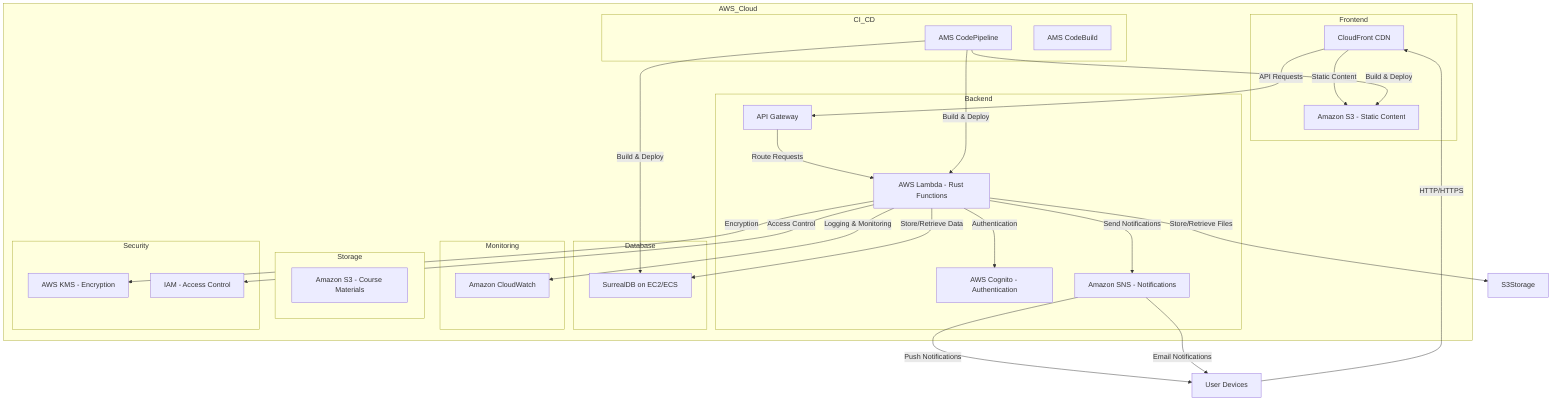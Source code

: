 graph TD
    subgraph AWS_Cloud
        subgraph Frontend
            S3[Amazon S3 - Static Content]
            CDN[CloudFront CDN]
        end
        subgraph Backend
            APIGW[API Gateway]
            Lambda[AWS Lambda - Rust Functions]
            Cognito[AWS Cognito - Authentication]
            SNS[Amazon SNS - Notifications]
        end
        subgraph Database
            SurrealDB[SurrealDB on EC2/ECS]
        end
        subgraph Storage
            SSStorage[Amazon S3 - Course Materials]
        end
        subgraph Monitoring
            CloudWatch[Amazon CloudWatch]
        end
        subgraph Security
            KMS[AWS KMS - Encryption]
            IAM[IAM - Access Control]
        end
        subgraph CI_CD
            CodePipeline[AMS CodePipeline]
            CodeBuild[AMS CodeBuild]
        end
    end
    User[User Devices] -->|HTTP/HTTPS| CDN
    CDN -->|Static Content| S3
    CDN -->|API Requests| APIGW
    APIGW -->|Route Requests| Lambda
    Lambda -->|Store/Retrieve Data| SurrealDB
    Lambda -->|Store/Retrieve Files| S3Storage
    Lambda -->|Authentication| Cognito
    Lambda -->|Send Notifications| SNS
    SNS -->|Push Notifications| User
    SNS -->|Email Notifications| User
    Lambda -->|Logging & Monitoring| CloudWatch
    Lambda -->|Encryption| KMS
    Lambda -->|Access Control| IAM

    CodePipeline -->|Build & Deploy| Lambda
    CodePipeline -->|Build & Deploy| S3
    CodePipeline -->|Build & Deploy| SurrealDB